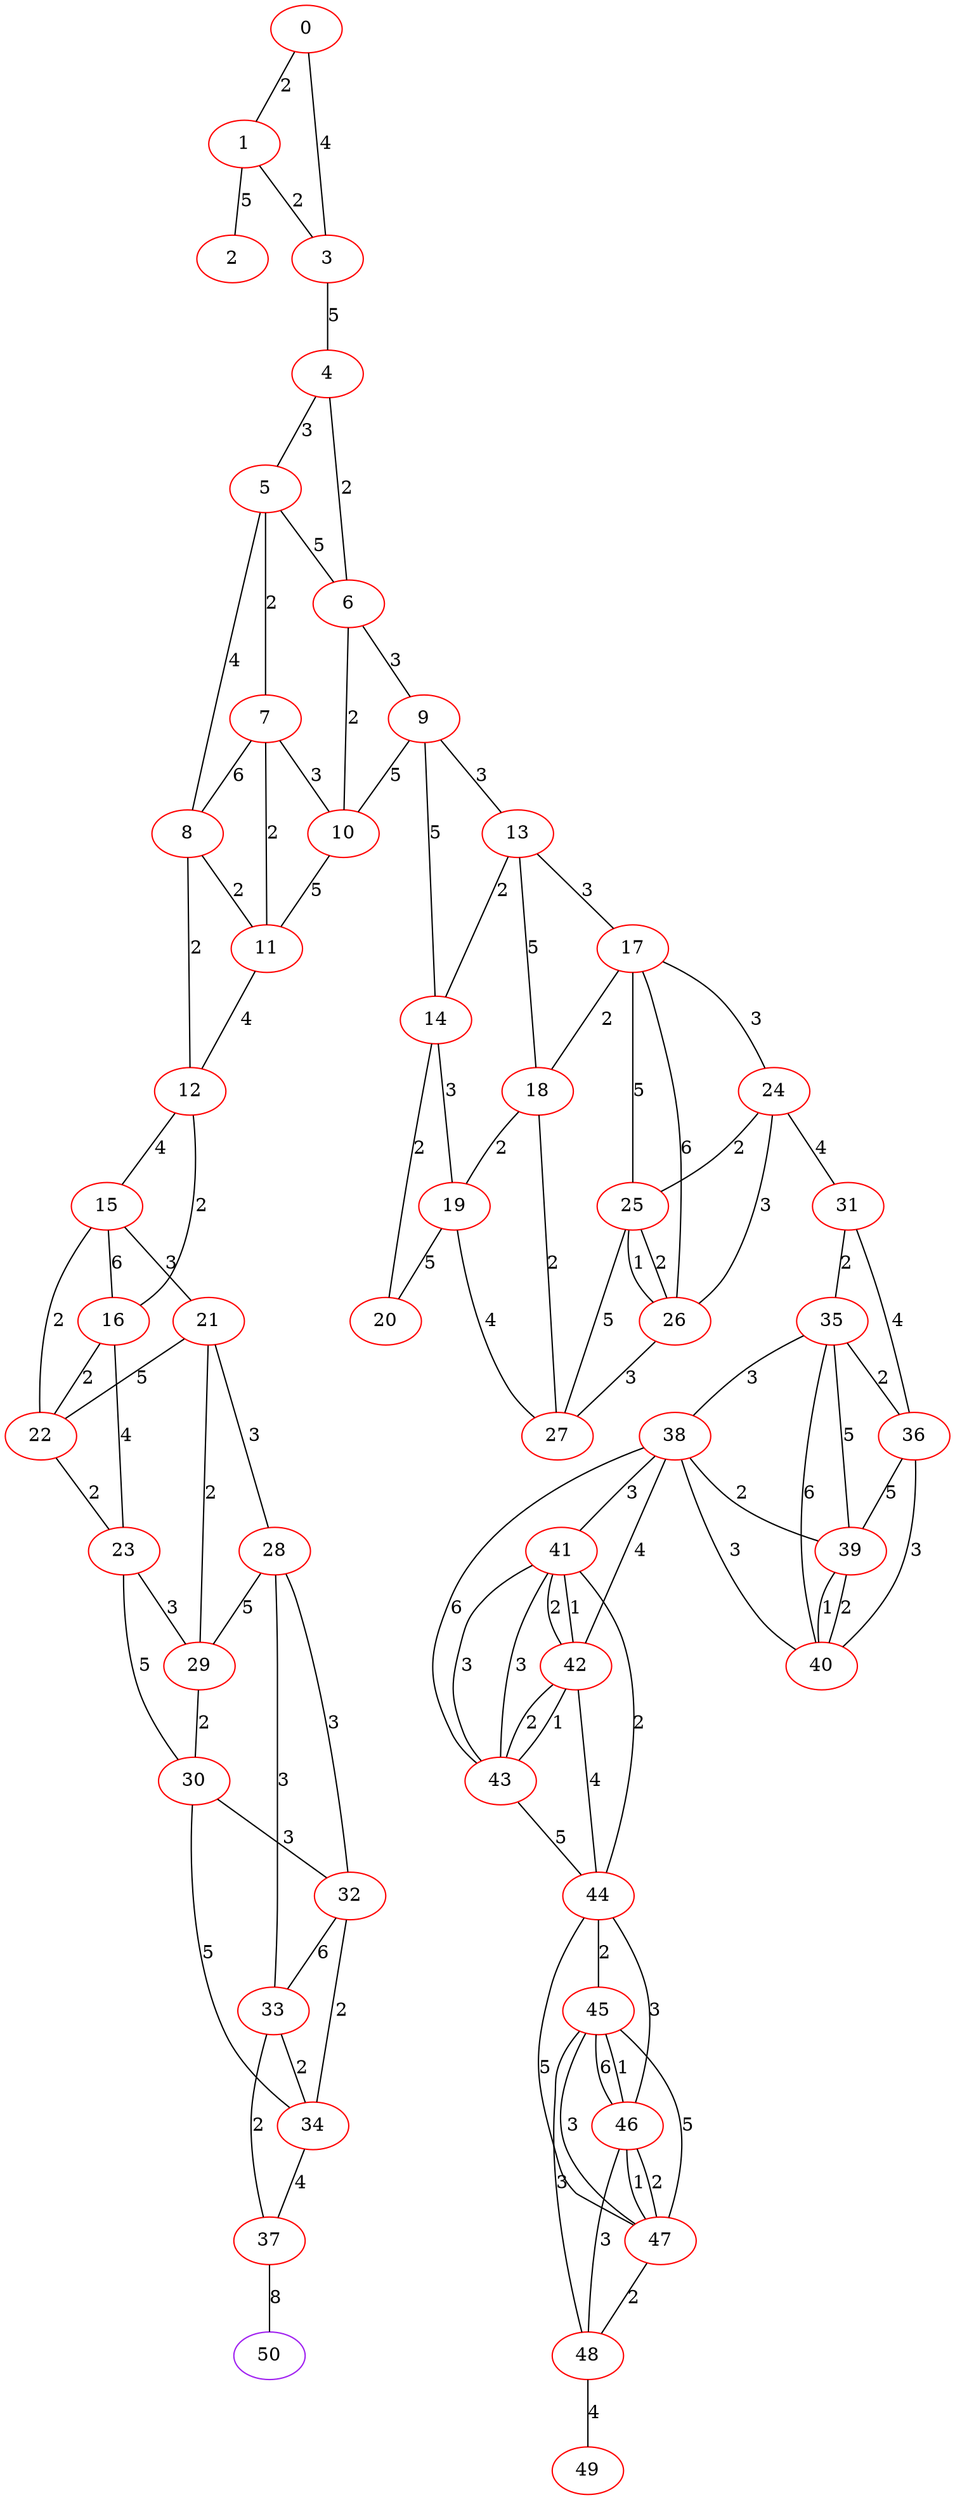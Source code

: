graph "" {
0 [color=red, weight=1];
1 [color=red, weight=1];
2 [color=red, weight=1];
3 [color=red, weight=1];
4 [color=red, weight=1];
5 [color=red, weight=1];
6 [color=red, weight=1];
7 [color=red, weight=1];
8 [color=red, weight=1];
9 [color=red, weight=1];
10 [color=red, weight=1];
11 [color=red, weight=1];
12 [color=red, weight=1];
13 [color=red, weight=1];
14 [color=red, weight=1];
15 [color=red, weight=1];
16 [color=red, weight=1];
17 [color=red, weight=1];
18 [color=red, weight=1];
19 [color=red, weight=1];
20 [color=red, weight=1];
21 [color=red, weight=1];
22 [color=red, weight=1];
23 [color=red, weight=1];
24 [color=red, weight=1];
25 [color=red, weight=1];
26 [color=red, weight=1];
27 [color=red, weight=1];
28 [color=red, weight=1];
29 [color=red, weight=1];
30 [color=red, weight=1];
31 [color=red, weight=1];
32 [color=red, weight=1];
33 [color=red, weight=1];
34 [color=red, weight=1];
35 [color=red, weight=1];
36 [color=red, weight=1];
37 [color=red, weight=1];
38 [color=red, weight=1];
39 [color=red, weight=1];
40 [color=red, weight=1];
41 [color=red, weight=1];
42 [color=red, weight=1];
43 [color=red, weight=1];
44 [color=red, weight=1];
45 [color=red, weight=1];
46 [color=red, weight=1];
47 [color=red, weight=1];
48 [color=red, weight=1];
49 [color=red, weight=1];
50 [color=purple, weight=4];
0 -- 1  [key=0, label=2];
0 -- 3  [key=0, label=4];
1 -- 2  [key=0, label=5];
1 -- 3  [key=0, label=2];
3 -- 4  [key=0, label=5];
4 -- 5  [key=0, label=3];
4 -- 6  [key=0, label=2];
5 -- 8  [key=0, label=4];
5 -- 6  [key=0, label=5];
5 -- 7  [key=0, label=2];
6 -- 9  [key=0, label=3];
6 -- 10  [key=0, label=2];
7 -- 8  [key=0, label=6];
7 -- 10  [key=0, label=3];
7 -- 11  [key=0, label=2];
8 -- 11  [key=0, label=2];
8 -- 12  [key=0, label=2];
9 -- 10  [key=0, label=5];
9 -- 13  [key=0, label=3];
9 -- 14  [key=0, label=5];
10 -- 11  [key=0, label=5];
11 -- 12  [key=0, label=4];
12 -- 16  [key=0, label=2];
12 -- 15  [key=0, label=4];
13 -- 18  [key=0, label=5];
13 -- 14  [key=0, label=2];
13 -- 17  [key=0, label=3];
14 -- 19  [key=0, label=3];
14 -- 20  [key=0, label=2];
15 -- 16  [key=0, label=6];
15 -- 21  [key=0, label=3];
15 -- 22  [key=0, label=2];
16 -- 23  [key=0, label=4];
16 -- 22  [key=0, label=2];
17 -- 24  [key=0, label=3];
17 -- 25  [key=0, label=5];
17 -- 26  [key=0, label=6];
17 -- 18  [key=0, label=2];
18 -- 27  [key=0, label=2];
18 -- 19  [key=0, label=2];
19 -- 27  [key=0, label=4];
19 -- 20  [key=0, label=5];
21 -- 28  [key=0, label=3];
21 -- 29  [key=0, label=2];
21 -- 22  [key=0, label=5];
22 -- 23  [key=0, label=2];
23 -- 30  [key=0, label=5];
23 -- 29  [key=0, label=3];
24 -- 26  [key=0, label=3];
24 -- 31  [key=0, label=4];
24 -- 25  [key=0, label=2];
25 -- 26  [key=0, label=1];
25 -- 26  [key=1, label=2];
25 -- 27  [key=0, label=5];
26 -- 27  [key=0, label=3];
28 -- 32  [key=0, label=3];
28 -- 33  [key=0, label=3];
28 -- 29  [key=0, label=5];
29 -- 30  [key=0, label=2];
30 -- 32  [key=0, label=3];
30 -- 34  [key=0, label=5];
31 -- 35  [key=0, label=2];
31 -- 36  [key=0, label=4];
32 -- 33  [key=0, label=6];
32 -- 34  [key=0, label=2];
33 -- 34  [key=0, label=2];
33 -- 37  [key=0, label=2];
34 -- 37  [key=0, label=4];
35 -- 40  [key=0, label=6];
35 -- 39  [key=0, label=5];
35 -- 36  [key=0, label=2];
35 -- 38  [key=0, label=3];
36 -- 40  [key=0, label=3];
36 -- 39  [key=0, label=5];
37 -- 50  [key=0, label=8];
38 -- 39  [key=0, label=2];
38 -- 40  [key=0, label=3];
38 -- 41  [key=0, label=3];
38 -- 42  [key=0, label=4];
38 -- 43  [key=0, label=6];
39 -- 40  [key=0, label=2];
39 -- 40  [key=1, label=1];
41 -- 42  [key=0, label=2];
41 -- 42  [key=1, label=1];
41 -- 43  [key=0, label=3];
41 -- 43  [key=1, label=3];
41 -- 44  [key=0, label=2];
42 -- 43  [key=0, label=1];
42 -- 43  [key=1, label=2];
42 -- 44  [key=0, label=4];
43 -- 44  [key=0, label=5];
44 -- 45  [key=0, label=2];
44 -- 46  [key=0, label=3];
44 -- 47  [key=0, label=5];
45 -- 48  [key=0, label=3];
45 -- 46  [key=0, label=6];
45 -- 46  [key=1, label=1];
45 -- 47  [key=0, label=5];
45 -- 47  [key=1, label=3];
46 -- 48  [key=0, label=3];
46 -- 47  [key=0, label=1];
46 -- 47  [key=1, label=2];
47 -- 48  [key=0, label=2];
48 -- 49  [key=0, label=4];
}
